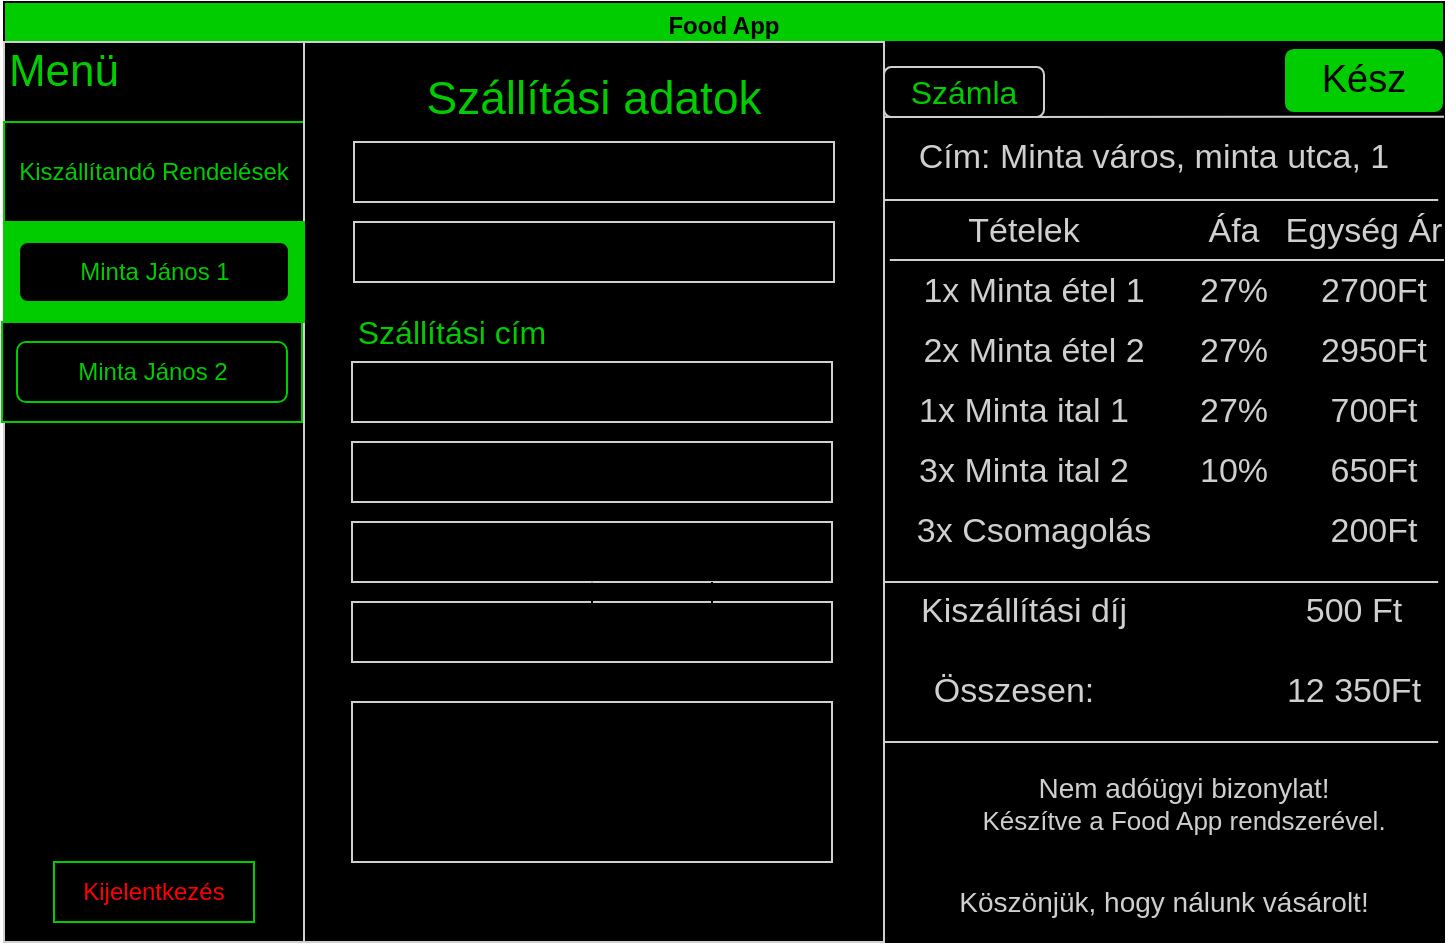 <mxfile version="24.0.1" type="device">
  <diagram name="1 oldal" id="gTyAqj4-adbOoO595Je8">
    <mxGraphModel dx="1877" dy="577" grid="1" gridSize="10" guides="1" tooltips="1" connect="1" arrows="1" fold="1" page="1" pageScale="1" pageWidth="827" pageHeight="1169" math="0" shadow="0">
      <root>
        <mxCell id="0" />
        <mxCell id="1" parent="0" />
        <mxCell id="izIBmqQ3XeswKk3rCBAt-1" value="Food App" style="swimlane;whiteSpace=wrap;html=1;fillColor=#00CC00;" parent="1" vertex="1">
          <mxGeometry width="720" height="470" as="geometry" />
        </mxCell>
        <mxCell id="izIBmqQ3XeswKk3rCBAt-3" value="" style="rounded=0;whiteSpace=wrap;html=1;fillColor=#000000;" parent="1" vertex="1">
          <mxGeometry y="20" width="720" height="450" as="geometry" />
        </mxCell>
        <mxCell id="izIBmqQ3XeswKk3rCBAt-4" value="" style="rounded=0;whiteSpace=wrap;html=1;fillColor=#000000;strokeColor=#CFCFCF;" parent="1" vertex="1">
          <mxGeometry y="20" width="150" height="450" as="geometry" />
        </mxCell>
        <mxCell id="izIBmqQ3XeswKk3rCBAt-5" value="&lt;font color=&quot;#00cc00&quot;&gt;Kiszállítandó Rendelések&lt;br&gt;&lt;/font&gt;" style="rounded=0;whiteSpace=wrap;html=1;fillColor=#000000;strokeColor=#00CC00;" parent="1" vertex="1">
          <mxGeometry y="60" width="150" height="50" as="geometry" />
        </mxCell>
        <mxCell id="izIBmqQ3XeswKk3rCBAt-6" value="&lt;font style=&quot;font-size: 22px;&quot; color=&quot;#00cc00&quot;&gt;Menü&lt;/font&gt;" style="text;html=1;align=center;verticalAlign=middle;whiteSpace=wrap;rounded=0;" parent="1" vertex="1">
          <mxGeometry y="20" width="60" height="30" as="geometry" />
        </mxCell>
        <mxCell id="izIBmqQ3XeswKk3rCBAt-10" value="&lt;font color=&quot;#ff0000&quot;&gt;Kijelentkezés&lt;/font&gt;" style="rounded=0;whiteSpace=wrap;html=1;fillColor=#000000;strokeColor=#00CC00;" parent="1" vertex="1">
          <mxGeometry x="25" y="430" width="100" height="30" as="geometry" />
        </mxCell>
        <mxCell id="izIBmqQ3XeswKk3rCBAt-11" value="" style="rounded=0;whiteSpace=wrap;html=1;fillColor=#000000;strokeColor=#CFCFCF;" parent="1" vertex="1">
          <mxGeometry x="150" y="20" width="290" height="450" as="geometry" />
        </mxCell>
        <mxCell id="izIBmqQ3XeswKk3rCBAt-12" value="&lt;font style=&quot;font-size: 16px;&quot; color=&quot;#00cc00&quot;&gt;Szállítási cím&lt;br&gt;&lt;/font&gt;" style="text;html=1;align=center;verticalAlign=middle;whiteSpace=wrap;rounded=0;" parent="1" vertex="1">
          <mxGeometry x="149" y="150" width="150" height="30" as="geometry" />
        </mxCell>
        <mxCell id="izIBmqQ3XeswKk3rCBAt-13" value="" style="rounded=0;whiteSpace=wrap;html=1;fillColor=#000000;strokeColor=#CFCFCF;" parent="1" vertex="1">
          <mxGeometry x="175" y="70" width="240" height="30" as="geometry" />
        </mxCell>
        <mxCell id="izIBmqQ3XeswKk3rCBAt-14" value="" style="rounded=0;whiteSpace=wrap;html=1;fillColor=#000000;strokeColor=#CFCFCF;" parent="1" vertex="1">
          <mxGeometry x="174" y="220" width="240" height="30" as="geometry" />
        </mxCell>
        <mxCell id="izIBmqQ3XeswKk3rCBAt-15" value="" style="rounded=0;whiteSpace=wrap;html=1;fillColor=#000000;strokeColor=#CFCFCF;" parent="1" vertex="1">
          <mxGeometry x="174" y="180" width="240" height="30" as="geometry" />
        </mxCell>
        <mxCell id="izIBmqQ3XeswKk3rCBAt-17" value="" style="rounded=0;whiteSpace=wrap;html=1;fillColor=#000000;strokeColor=#CFCFCF;" parent="1" vertex="1">
          <mxGeometry x="174" y="260" width="240" height="30" as="geometry" />
        </mxCell>
        <mxCell id="izIBmqQ3XeswKk3rCBAt-18" value="" style="rounded=0;whiteSpace=wrap;html=1;fillColor=#000000;strokeColor=#CFCFCF;" parent="1" vertex="1">
          <mxGeometry x="174" y="300" width="240" height="30" as="geometry" />
        </mxCell>
        <mxCell id="izIBmqQ3XeswKk3rCBAt-19" value="" style="rounded=0;whiteSpace=wrap;html=1;fillColor=#000000;strokeColor=#CFCFCF;" parent="1" vertex="1">
          <mxGeometry x="174" y="350" width="240" height="80" as="geometry" />
        </mxCell>
        <mxCell id="izIBmqQ3XeswKk3rCBAt-20" style="edgeStyle=orthogonalEdgeStyle;rounded=0;orthogonalLoop=1;jettySize=auto;html=1;exitX=0.75;exitY=1;exitDx=0;exitDy=0;" parent="1" source="izIBmqQ3XeswKk3rCBAt-17" target="izIBmqQ3XeswKk3rCBAt-17" edge="1">
          <mxGeometry relative="1" as="geometry" />
        </mxCell>
        <mxCell id="izIBmqQ3XeswKk3rCBAt-21" value="&lt;font style=&quot;font-size: 23px;&quot; color=&quot;#00cc00&quot;&gt;Szállítási adatok&lt;br&gt;&lt;/font&gt;" style="text;html=1;align=center;verticalAlign=middle;whiteSpace=wrap;rounded=0;" parent="1" vertex="1">
          <mxGeometry x="175" y="32.5" width="240" height="30" as="geometry" />
        </mxCell>
        <mxCell id="izIBmqQ3XeswKk3rCBAt-30" value="&lt;font style=&quot;font-size: 16px;&quot; color=&quot;#00cc00&quot;&gt;Számla&lt;/font&gt;" style="rounded=1;whiteSpace=wrap;html=1;fillColor=#000000;strokeColor=#CFCFCF;" parent="1" vertex="1">
          <mxGeometry x="440" y="32.5" width="80" height="25" as="geometry" />
        </mxCell>
        <mxCell id="izIBmqQ3XeswKk3rCBAt-31" style="edgeStyle=orthogonalEdgeStyle;rounded=0;orthogonalLoop=1;jettySize=auto;html=1;exitX=0.5;exitY=1;exitDx=0;exitDy=0;" parent="1" source="izIBmqQ3XeswKk3rCBAt-30" target="izIBmqQ3XeswKk3rCBAt-30" edge="1">
          <mxGeometry relative="1" as="geometry" />
        </mxCell>
        <mxCell id="izIBmqQ3XeswKk3rCBAt-33" value="" style="endArrow=none;html=1;rounded=0;exitX=0;exitY=1;exitDx=0;exitDy=0;entryX=1;entryY=0.083;entryDx=0;entryDy=0;entryPerimeter=0;strokeColor=#CFCFCF;" parent="1" source="izIBmqQ3XeswKk3rCBAt-30" target="izIBmqQ3XeswKk3rCBAt-3" edge="1">
          <mxGeometry width="50" height="50" relative="1" as="geometry">
            <mxPoint x="390" y="270" as="sourcePoint" />
            <mxPoint x="440" y="220" as="targetPoint" />
          </mxGeometry>
        </mxCell>
        <mxCell id="xxsPR18cQvF9ADB-fWb3-2" value="&lt;font style=&quot;font-size: 17px;&quot; color=&quot;#cfcfcf&quot;&gt;Cím: Minta város, minta utca, 1&lt;/font&gt;" style="text;html=1;align=center;verticalAlign=middle;whiteSpace=wrap;rounded=0;" vertex="1" parent="1">
          <mxGeometry x="440" y="62.5" width="270" height="30" as="geometry" />
        </mxCell>
        <mxCell id="xxsPR18cQvF9ADB-fWb3-4" value="&lt;font style=&quot;font-size: 17px;&quot; color=&quot;#cfcfcf&quot;&gt;Tételek&lt;/font&gt;" style="text;html=1;align=center;verticalAlign=middle;whiteSpace=wrap;rounded=0;" vertex="1" parent="1">
          <mxGeometry x="455" y="100" width="110" height="30" as="geometry" />
        </mxCell>
        <mxCell id="xxsPR18cQvF9ADB-fWb3-5" value="&lt;font style=&quot;font-size: 17px;&quot; color=&quot;#cfcfcf&quot;&gt;1x Minta étel 1&lt;br&gt;&lt;/font&gt;" style="text;html=1;align=center;verticalAlign=middle;whiteSpace=wrap;rounded=0;" vertex="1" parent="1">
          <mxGeometry x="440" y="130" width="150" height="30" as="geometry" />
        </mxCell>
        <mxCell id="xxsPR18cQvF9ADB-fWb3-6" value="&lt;font style=&quot;font-size: 17px;&quot; color=&quot;#cfcfcf&quot;&gt;2x Minta étel 2&lt;br&gt;&lt;/font&gt;" style="text;html=1;align=center;verticalAlign=middle;whiteSpace=wrap;rounded=0;" vertex="1" parent="1">
          <mxGeometry x="440" y="160" width="150" height="30" as="geometry" />
        </mxCell>
        <mxCell id="xxsPR18cQvF9ADB-fWb3-7" value="&lt;font style=&quot;font-size: 17px;&quot; color=&quot;#cfcfcf&quot;&gt;1x Minta ital 1&lt;br&gt;&lt;/font&gt;" style="text;html=1;align=center;verticalAlign=middle;whiteSpace=wrap;rounded=0;" vertex="1" parent="1">
          <mxGeometry x="435" y="190" width="150" height="30" as="geometry" />
        </mxCell>
        <mxCell id="xxsPR18cQvF9ADB-fWb3-8" value="&lt;font style=&quot;font-size: 17px;&quot; color=&quot;#cfcfcf&quot;&gt;3x Minta ital 2&lt;br&gt;&lt;/font&gt;" style="text;html=1;align=center;verticalAlign=middle;whiteSpace=wrap;rounded=0;" vertex="1" parent="1">
          <mxGeometry x="435" y="220" width="150" height="30" as="geometry" />
        </mxCell>
        <mxCell id="xxsPR18cQvF9ADB-fWb3-9" value="&lt;font style=&quot;font-size: 17px;&quot; color=&quot;#cfcfcf&quot;&gt;Áfa&lt;br&gt;&lt;/font&gt;" style="text;html=1;align=center;verticalAlign=middle;whiteSpace=wrap;rounded=0;" vertex="1" parent="1">
          <mxGeometry x="590" y="100" width="50" height="30" as="geometry" />
        </mxCell>
        <mxCell id="xxsPR18cQvF9ADB-fWb3-10" value="&lt;font style=&quot;font-size: 17px;&quot; color=&quot;#cfcfcf&quot;&gt;27%&lt;br&gt;&lt;/font&gt;" style="text;html=1;align=center;verticalAlign=middle;whiteSpace=wrap;rounded=0;" vertex="1" parent="1">
          <mxGeometry x="595" y="130" width="40" height="30" as="geometry" />
        </mxCell>
        <mxCell id="xxsPR18cQvF9ADB-fWb3-11" value="&lt;font style=&quot;font-size: 17px;&quot; color=&quot;#cfcfcf&quot;&gt;27%&lt;br&gt;&lt;/font&gt;" style="text;html=1;align=center;verticalAlign=middle;whiteSpace=wrap;rounded=0;" vertex="1" parent="1">
          <mxGeometry x="595" y="160" width="40" height="30" as="geometry" />
        </mxCell>
        <mxCell id="xxsPR18cQvF9ADB-fWb3-12" value="&lt;font style=&quot;font-size: 17px;&quot; color=&quot;#cfcfcf&quot;&gt;27%&lt;br&gt;&lt;/font&gt;" style="text;html=1;align=center;verticalAlign=middle;whiteSpace=wrap;rounded=0;" vertex="1" parent="1">
          <mxGeometry x="595" y="190" width="40" height="30" as="geometry" />
        </mxCell>
        <mxCell id="xxsPR18cQvF9ADB-fWb3-13" value="&lt;font style=&quot;font-size: 17px;&quot; color=&quot;#cfcfcf&quot;&gt;10%&lt;br&gt;&lt;/font&gt;" style="text;html=1;align=center;verticalAlign=middle;whiteSpace=wrap;rounded=0;" vertex="1" parent="1">
          <mxGeometry x="595" y="220" width="40" height="30" as="geometry" />
        </mxCell>
        <mxCell id="xxsPR18cQvF9ADB-fWb3-14" value="&lt;font style=&quot;font-size: 17px;&quot; color=&quot;#cfcfcf&quot;&gt;Egység Ár&lt;br&gt;&lt;/font&gt;" style="text;html=1;align=center;verticalAlign=middle;whiteSpace=wrap;rounded=0;" vertex="1" parent="1">
          <mxGeometry x="635" y="100" width="90" height="30" as="geometry" />
        </mxCell>
        <mxCell id="xxsPR18cQvF9ADB-fWb3-16" value="&lt;font style=&quot;font-size: 17px;&quot; color=&quot;#cfcfcf&quot;&gt;2700Ft&lt;br&gt;&lt;/font&gt;" style="text;html=1;align=center;verticalAlign=middle;whiteSpace=wrap;rounded=0;" vertex="1" parent="1">
          <mxGeometry x="655" y="130" width="60" height="30" as="geometry" />
        </mxCell>
        <mxCell id="xxsPR18cQvF9ADB-fWb3-18" value="&lt;font style=&quot;font-size: 17px;&quot; color=&quot;#cfcfcf&quot;&gt;2950Ft&lt;br&gt;&lt;/font&gt;" style="text;html=1;align=center;verticalAlign=middle;whiteSpace=wrap;rounded=0;" vertex="1" parent="1">
          <mxGeometry x="655" y="160" width="60" height="30" as="geometry" />
        </mxCell>
        <mxCell id="xxsPR18cQvF9ADB-fWb3-19" value="&lt;font style=&quot;font-size: 17px;&quot; color=&quot;#cfcfcf&quot;&gt;700Ft&lt;br&gt;&lt;/font&gt;" style="text;html=1;align=center;verticalAlign=middle;whiteSpace=wrap;rounded=0;" vertex="1" parent="1">
          <mxGeometry x="655" y="190" width="60" height="30" as="geometry" />
        </mxCell>
        <mxCell id="xxsPR18cQvF9ADB-fWb3-20" value="&lt;font style=&quot;font-size: 17px;&quot; color=&quot;#cfcfcf&quot;&gt;650Ft&lt;br&gt;&lt;/font&gt;" style="text;html=1;align=center;verticalAlign=middle;whiteSpace=wrap;rounded=0;" vertex="1" parent="1">
          <mxGeometry x="655" y="220" width="60" height="30" as="geometry" />
        </mxCell>
        <mxCell id="xxsPR18cQvF9ADB-fWb3-21" value="&lt;font style=&quot;font-size: 17px;&quot; color=&quot;#cfcfcf&quot;&gt;3x Csomagolás&lt;/font&gt;" style="text;html=1;align=center;verticalAlign=middle;whiteSpace=wrap;rounded=0;" vertex="1" parent="1">
          <mxGeometry x="455" y="250" width="120" height="30" as="geometry" />
        </mxCell>
        <mxCell id="xxsPR18cQvF9ADB-fWb3-22" value="&lt;font style=&quot;font-size: 17px;&quot; color=&quot;#cfcfcf&quot;&gt;200Ft&lt;/font&gt;" style="text;html=1;align=center;verticalAlign=middle;whiteSpace=wrap;rounded=0;" vertex="1" parent="1">
          <mxGeometry x="650" y="250" width="70" height="30" as="geometry" />
        </mxCell>
        <mxCell id="xxsPR18cQvF9ADB-fWb3-23" value="" style="endArrow=none;html=1;rounded=0;exitX=1.01;exitY=0.6;exitDx=0;exitDy=0;exitPerimeter=0;strokeColor=#CFCFCF;" edge="1" parent="1">
          <mxGeometry width="50" height="50" relative="1" as="geometry">
            <mxPoint x="440.0" y="290" as="sourcePoint" />
            <mxPoint x="717.1" y="290" as="targetPoint" />
          </mxGeometry>
        </mxCell>
        <mxCell id="xxsPR18cQvF9ADB-fWb3-24" value="" style="endArrow=none;html=1;rounded=0;exitX=1.01;exitY=0.6;exitDx=0;exitDy=0;exitPerimeter=0;strokeColor=#CFCFCF;" edge="1" parent="1">
          <mxGeometry width="50" height="50" relative="1" as="geometry">
            <mxPoint x="440.0" y="99" as="sourcePoint" />
            <mxPoint x="717.1" y="99" as="targetPoint" />
          </mxGeometry>
        </mxCell>
        <mxCell id="xxsPR18cQvF9ADB-fWb3-25" value="" style="endArrow=none;html=1;rounded=0;exitX=1.01;exitY=0.6;exitDx=0;exitDy=0;exitPerimeter=0;strokeColor=#CFCFCF;" edge="1" parent="1">
          <mxGeometry width="50" height="50" relative="1" as="geometry">
            <mxPoint x="442.9" y="129" as="sourcePoint" />
            <mxPoint x="720" y="129" as="targetPoint" />
          </mxGeometry>
        </mxCell>
        <mxCell id="xxsPR18cQvF9ADB-fWb3-26" value="&lt;font style=&quot;font-size: 14px;&quot; color=&quot;#cfcfcf&quot;&gt;Köszönjük, hogy nálunk vásárolt!&lt;/font&gt;&lt;font style=&quot;font-size: 13px;&quot; color=&quot;#cfcfcf&quot;&gt;&lt;br&gt;&lt;/font&gt;" style="text;html=1;align=center;verticalAlign=middle;whiteSpace=wrap;rounded=0;" vertex="1" parent="1">
          <mxGeometry x="455" y="440" width="250" height="20" as="geometry" />
        </mxCell>
        <mxCell id="xxsPR18cQvF9ADB-fWb3-27" value="&lt;font style=&quot;font-size: 17px;&quot; color=&quot;#cfcfcf&quot;&gt;12 350Ft&lt;br&gt;&lt;/font&gt;" style="text;html=1;align=center;verticalAlign=middle;whiteSpace=wrap;rounded=0;" vertex="1" parent="1">
          <mxGeometry x="640" y="330" width="70" height="30" as="geometry" />
        </mxCell>
        <mxCell id="xxsPR18cQvF9ADB-fWb3-28" value="&lt;font style=&quot;font-size: 17px;&quot; color=&quot;#cfcfcf&quot;&gt;Kiszállítási díj&lt;br&gt;&lt;/font&gt;" style="text;html=1;align=center;verticalAlign=middle;whiteSpace=wrap;rounded=0;" vertex="1" parent="1">
          <mxGeometry x="450" y="290" width="120" height="30" as="geometry" />
        </mxCell>
        <mxCell id="xxsPR18cQvF9ADB-fWb3-29" value="&lt;font style=&quot;font-size: 17px;&quot; color=&quot;#cfcfcf&quot;&gt;500 Ft&lt;br&gt;&lt;/font&gt;" style="text;html=1;align=center;verticalAlign=middle;whiteSpace=wrap;rounded=0;" vertex="1" parent="1">
          <mxGeometry x="640" y="290" width="70" height="30" as="geometry" />
        </mxCell>
        <mxCell id="xxsPR18cQvF9ADB-fWb3-30" value="" style="endArrow=none;html=1;rounded=0;exitX=1.01;exitY=0.6;exitDx=0;exitDy=0;exitPerimeter=0;strokeColor=#CFCFCF;" edge="1" parent="1">
          <mxGeometry width="50" height="50" relative="1" as="geometry">
            <mxPoint x="440.0" y="370" as="sourcePoint" />
            <mxPoint x="717.1" y="370" as="targetPoint" />
          </mxGeometry>
        </mxCell>
        <mxCell id="xxsPR18cQvF9ADB-fWb3-31" value="&lt;font style=&quot;font-size: 17px;&quot; color=&quot;#cfcfcf&quot;&gt;Összesen:&lt;br&gt;&lt;/font&gt;" style="text;html=1;align=center;verticalAlign=middle;whiteSpace=wrap;rounded=0;" vertex="1" parent="1">
          <mxGeometry x="445" y="330" width="120" height="30" as="geometry" />
        </mxCell>
        <mxCell id="xxsPR18cQvF9ADB-fWb3-32" value="&lt;font style=&quot;font-size: 14px;&quot; color=&quot;#cfcfcf&quot;&gt;Nem adóügyi bizonylat!&lt;/font&gt;&lt;font style=&quot;font-size: 15px;&quot; color=&quot;#cfcfcf&quot;&gt;&lt;/font&gt;&lt;font style=&quot;font-size: 16px;&quot; color=&quot;#cfcfcf&quot;&gt;&lt;/font&gt;&lt;font style=&quot;font-size: 13px;&quot; color=&quot;#cfcfcf&quot;&gt;&lt;br&gt;Készítve a Food App rendszerével.&lt;br&gt;&lt;/font&gt;" style="text;html=1;align=center;verticalAlign=middle;whiteSpace=wrap;rounded=0;" vertex="1" parent="1">
          <mxGeometry x="465" y="380" width="250" height="40" as="geometry" />
        </mxCell>
        <mxCell id="xxsPR18cQvF9ADB-fWb3-33" value="" style="rounded=0;whiteSpace=wrap;html=1;fillColor=#000000;strokeColor=#CFCFCF;" vertex="1" parent="1">
          <mxGeometry x="175" y="110" width="240" height="30" as="geometry" />
        </mxCell>
        <mxCell id="xxsPR18cQvF9ADB-fWb3-34" value="&lt;font style=&quot;font-size: 19px;&quot;&gt;Kész&lt;/font&gt;" style="rounded=1;whiteSpace=wrap;html=1;fillColor=#00CC00;" vertex="1" parent="1">
          <mxGeometry x="640" y="23" width="80" height="32.5" as="geometry" />
        </mxCell>
        <mxCell id="xxsPR18cQvF9ADB-fWb3-37" value="" style="rounded=0;whiteSpace=wrap;html=1;fillColor=#00CC00;strokeColor=#00CC00;" vertex="1" parent="1">
          <mxGeometry y="110" width="150" height="50" as="geometry" />
        </mxCell>
        <mxCell id="xxsPR18cQvF9ADB-fWb3-36" value="&lt;font color=&quot;#00cc00&quot;&gt;Minta János 1&lt;br&gt;&lt;/font&gt;" style="rounded=1;whiteSpace=wrap;html=1;fillColor=#000000;strokeColor=#00CC00;" vertex="1" parent="1">
          <mxGeometry x="7.5" y="120" width="135" height="30" as="geometry" />
        </mxCell>
        <mxCell id="xxsPR18cQvF9ADB-fWb3-38" value="" style="rounded=0;whiteSpace=wrap;html=1;fillColor=#000000;strokeColor=#00CC00;" vertex="1" parent="1">
          <mxGeometry x="-1" y="160" width="150" height="50" as="geometry" />
        </mxCell>
        <mxCell id="xxsPR18cQvF9ADB-fWb3-39" value="&lt;font color=&quot;#00cc00&quot;&gt;Minta János 2&lt;br&gt;&lt;/font&gt;" style="rounded=1;whiteSpace=wrap;html=1;fillColor=#000000;strokeColor=#00CC00;" vertex="1" parent="1">
          <mxGeometry x="6.5" y="170" width="135" height="30" as="geometry" />
        </mxCell>
      </root>
    </mxGraphModel>
  </diagram>
</mxfile>
